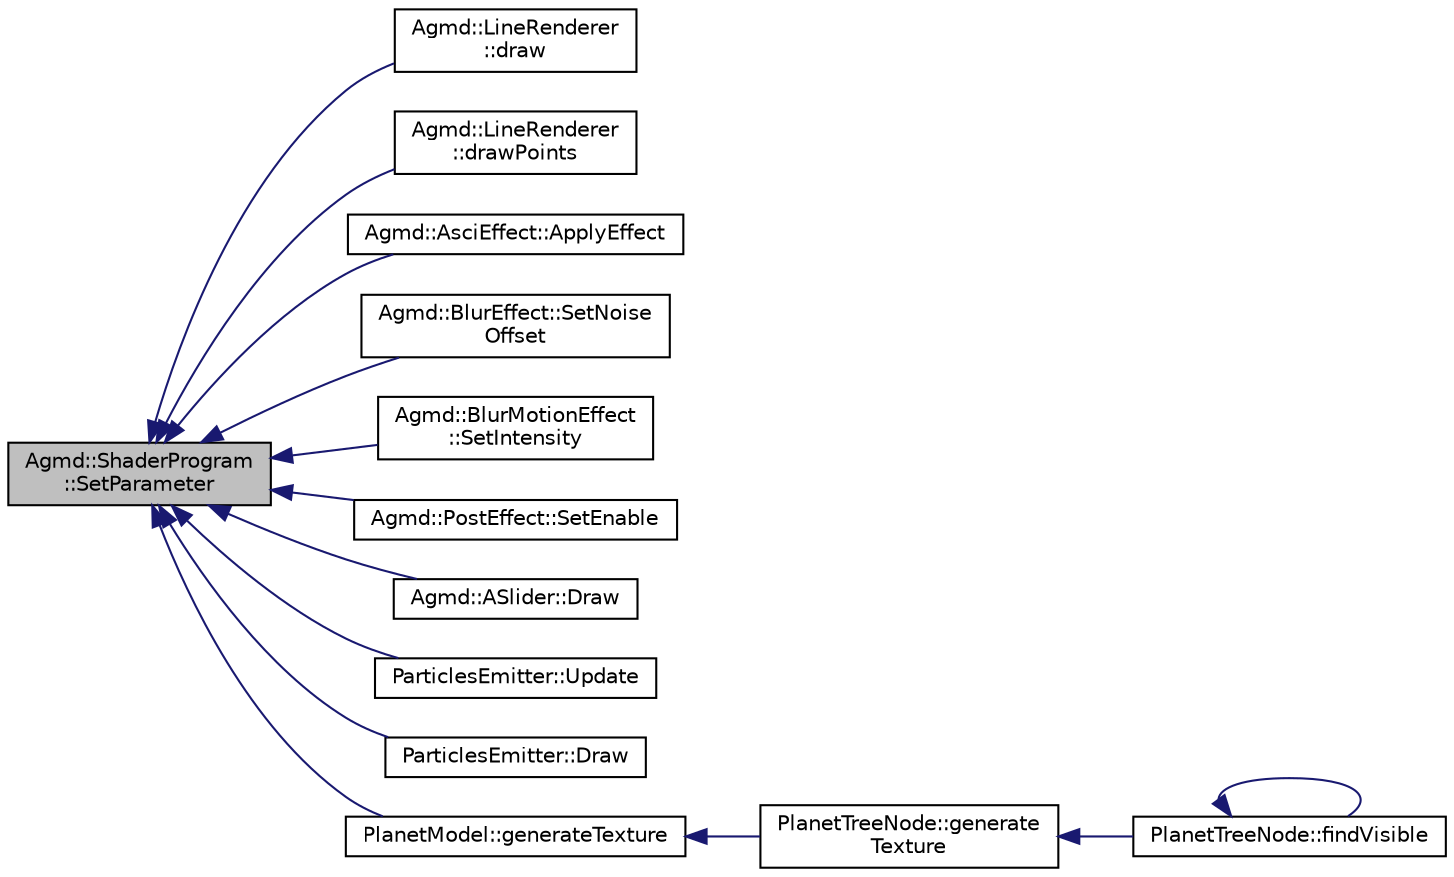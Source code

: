 digraph "Agmd::ShaderProgram::SetParameter"
{
  edge [fontname="Helvetica",fontsize="10",labelfontname="Helvetica",labelfontsize="10"];
  node [fontname="Helvetica",fontsize="10",shape=record];
  rankdir="LR";
  Node1 [label="Agmd::ShaderProgram\l::SetParameter",height=0.2,width=0.4,color="black", fillcolor="grey75", style="filled" fontcolor="black"];
  Node1 -> Node2 [dir="back",color="midnightblue",fontsize="10",style="solid",fontname="Helvetica"];
  Node2 [label="Agmd::LineRenderer\l::draw",height=0.2,width=0.4,color="black", fillcolor="white", style="filled",URL="$class_agmd_1_1_line_renderer.html#a67aa8ac3de03953518f33c3fbf5810bb"];
  Node1 -> Node3 [dir="back",color="midnightblue",fontsize="10",style="solid",fontname="Helvetica"];
  Node3 [label="Agmd::LineRenderer\l::drawPoints",height=0.2,width=0.4,color="black", fillcolor="white", style="filled",URL="$class_agmd_1_1_line_renderer.html#a855e64fea45bccb9d46735dcd60d82ac"];
  Node1 -> Node4 [dir="back",color="midnightblue",fontsize="10",style="solid",fontname="Helvetica"];
  Node4 [label="Agmd::AsciEffect::ApplyEffect",height=0.2,width=0.4,color="black", fillcolor="white", style="filled",URL="$class_agmd_1_1_asci_effect.html#ac00621025bf283158a57290eff9829e6"];
  Node1 -> Node5 [dir="back",color="midnightblue",fontsize="10",style="solid",fontname="Helvetica"];
  Node5 [label="Agmd::BlurEffect::SetNoise\lOffset",height=0.2,width=0.4,color="black", fillcolor="white", style="filled",URL="$class_agmd_1_1_blur_effect.html#ae460f1933ab68f297bcd5302ab8412a2"];
  Node1 -> Node6 [dir="back",color="midnightblue",fontsize="10",style="solid",fontname="Helvetica"];
  Node6 [label="Agmd::BlurMotionEffect\l::SetIntensity",height=0.2,width=0.4,color="black", fillcolor="white", style="filled",URL="$class_agmd_1_1_blur_motion_effect.html#ac695d37a19e536b7e24d9c41ca42730f"];
  Node1 -> Node7 [dir="back",color="midnightblue",fontsize="10",style="solid",fontname="Helvetica"];
  Node7 [label="Agmd::PostEffect::SetEnable",height=0.2,width=0.4,color="black", fillcolor="white", style="filled",URL="$class_agmd_1_1_post_effect.html#a0b880bab27c99b780712ac1d93a92307"];
  Node1 -> Node8 [dir="back",color="midnightblue",fontsize="10",style="solid",fontname="Helvetica"];
  Node8 [label="Agmd::ASlider::Draw",height=0.2,width=0.4,color="black", fillcolor="white", style="filled",URL="$class_agmd_1_1_a_slider.html#ae1911d7bddd521702668eb36f7963bcc"];
  Node1 -> Node9 [dir="back",color="midnightblue",fontsize="10",style="solid",fontname="Helvetica"];
  Node9 [label="ParticlesEmitter::Update",height=0.2,width=0.4,color="black", fillcolor="white", style="filled",URL="$class_particles_emitter.html#a53c719f781fd5778e1982c70b44dc0d5"];
  Node1 -> Node10 [dir="back",color="midnightblue",fontsize="10",style="solid",fontname="Helvetica"];
  Node10 [label="ParticlesEmitter::Draw",height=0.2,width=0.4,color="black", fillcolor="white", style="filled",URL="$class_particles_emitter.html#ac376a1dcd6bdb9f05021a83c11e3e207"];
  Node1 -> Node11 [dir="back",color="midnightblue",fontsize="10",style="solid",fontname="Helvetica"];
  Node11 [label="PlanetModel::generateTexture",height=0.2,width=0.4,color="black", fillcolor="white", style="filled",URL="$class_planet_model.html#ae46743410636735396db8d14e606e560"];
  Node11 -> Node12 [dir="back",color="midnightblue",fontsize="10",style="solid",fontname="Helvetica"];
  Node12 [label="PlanetTreeNode::generate\lTexture",height=0.2,width=0.4,color="black", fillcolor="white", style="filled",URL="$class_planet_tree_node.html#a6551b608c3765cc429d6cb2b1107a705"];
  Node12 -> Node13 [dir="back",color="midnightblue",fontsize="10",style="solid",fontname="Helvetica"];
  Node13 [label="PlanetTreeNode::findVisible",height=0.2,width=0.4,color="black", fillcolor="white", style="filled",URL="$class_planet_tree_node.html#a7e08300b24c7656d04debb88f07c9cfe"];
  Node13 -> Node13 [dir="back",color="midnightblue",fontsize="10",style="solid",fontname="Helvetica"];
}
